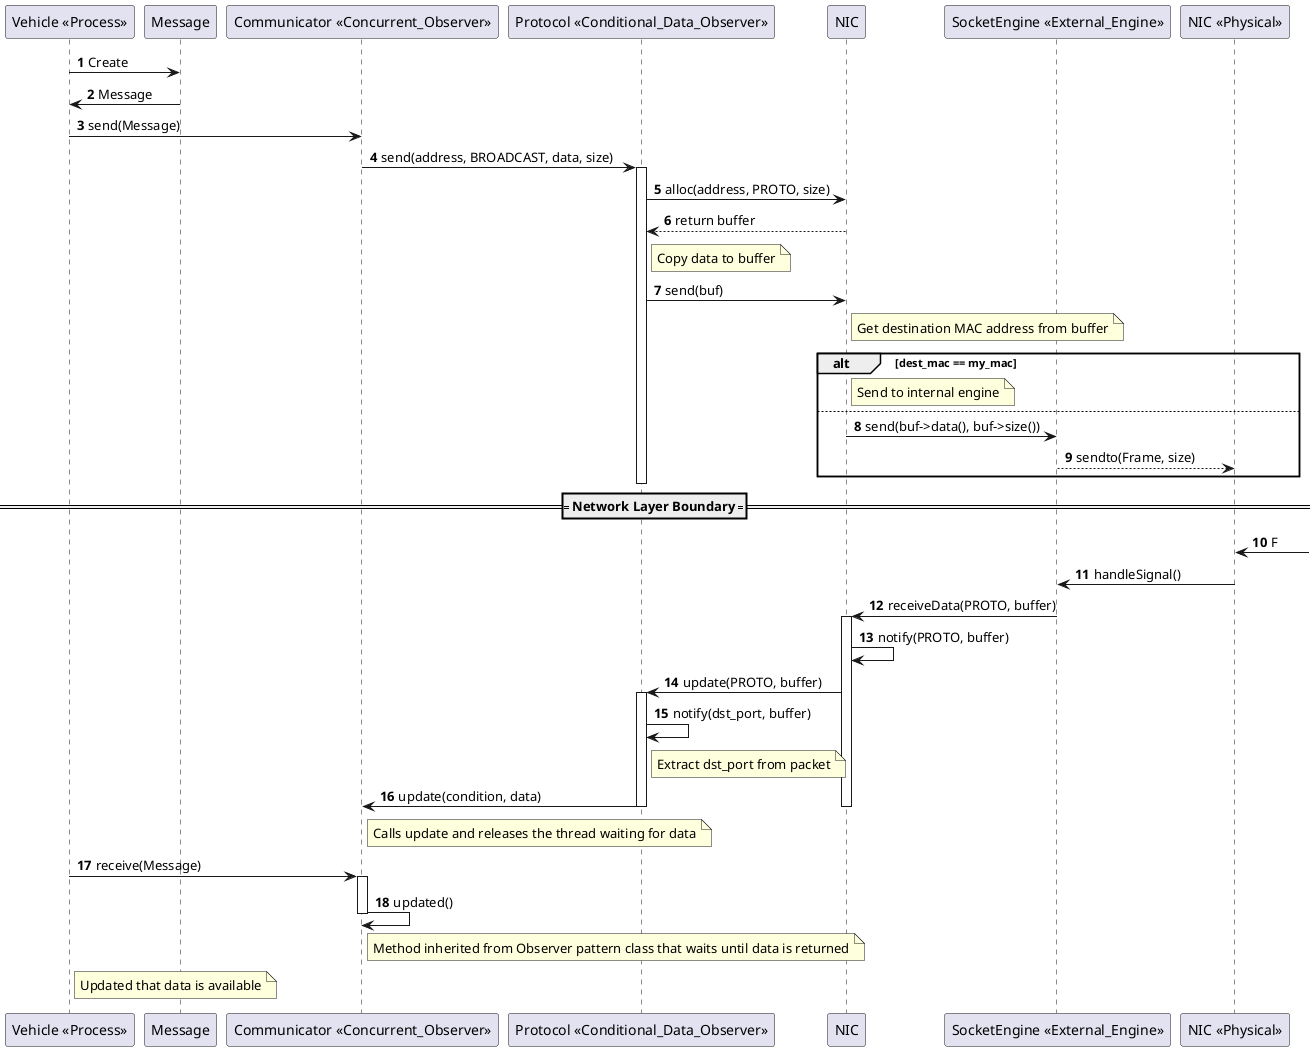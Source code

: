 @startuml 01-system_sequence_socket_engine_communication_diagram

' Process flow
participant "Vehicle <<Process>>" as Vehicle
participant "Message" as Message
participant "Communicator <<Concurrent_Observer>>" as Communicator
participant "Protocol <<Conditional_Data_Observer>>" as Protocol
participant "NIC" as NIC
participant "SocketEngine <<External_Engine>>" as SocketEngine
participant "NIC <<Physical>>" as NIC_Physical

autonumber
Vehicle -> Message: Create
Message -> Vehicle: Message
Vehicle -> Communicator: send(Message)
Communicator -> Protocol: send(address, BROADCAST, data, size)
activate Protocol
Protocol -> NIC: alloc(address, PROTO, size)
NIC --> Protocol: return buffer
note right of Protocol: Copy data to buffer
Protocol -> NIC: send(buf)
note right of NIC: Get destination MAC address from buffer
alt dest_mac == my_mac 
    note right of NIC: Send to internal engine
else
    NIC -> SocketEngine: send(buf->data(), buf->size())
    SocketEngine --> NIC_Physical: sendto(Frame, size)
end
deactivate Protocol

==== Network Layer Boundary ====

' NIC receives data from the network
NIC_Physical <-: F 
NIC_Physical -> SocketEngine: handleSignal()
SocketEngine -> NIC: receiveData(PROTO, buffer)
activate NIC
NIC -> NIC: notify(PROTO, buffer)
NIC -> Protocol: update(PROTO, buffer)
activate Protocol
Protocol -> Protocol: notify(dst_port, buffer)
note right of Protocol: Extract dst_port from packet
Protocol -> Communicator: update(condition, data)
note right of Communicator: Calls update and releases the thread waiting for data
deactivate Protocol
deactivate NIC

Vehicle -> Communicator: receive(Message)
activate Communicator
Communicator -> Communicator: updated()
note right of Communicator: Method inherited from Observer pattern class that waits until data is returned
deactivate Communicator
note right of Vehicle: Updated that data is available

@enduml 